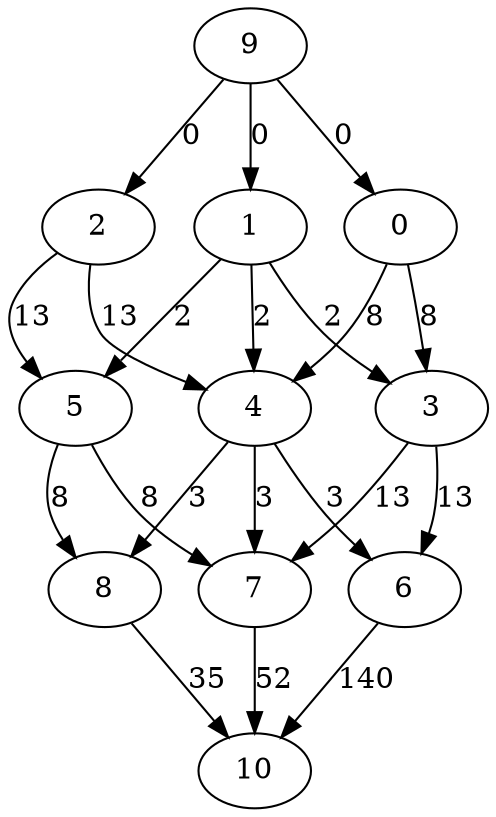 digraph G{
0->3[label="8"];
0->4[label="8"];
1->3[label="2"];
1->4[label="2"];
1->5[label="2"];
2->5[label="13"];
2->4[label="13"];
3->6[label="13"];
3->7[label="13"];
4->6[label="3"];
4->7[label="3"];
4->8[label="3"];
5->8[label="8"];
5->7[label="8"];
6->10[label="140"];
7->10[label="52"];
8->10[label="35"];
9->0[label="0"];
9->1[label="0"];
9->2[label="0"];
}
